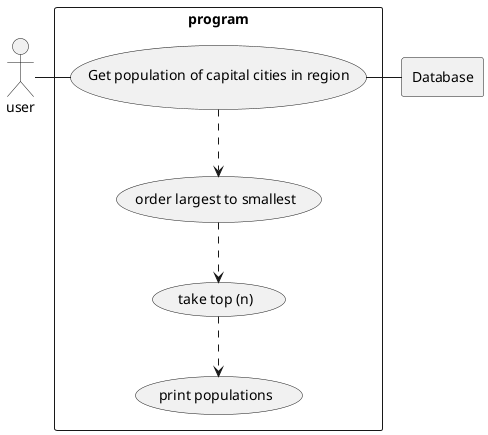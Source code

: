 @startuml

actor user as "user"

rectangle Database

rectangle "program" {
    usecase UC4 as "Get population of capital cities in region"
    usecase UCa as "order largest to smallest"
    usecase UCb as "take top (n)"
    usecase UCc as "print populations"

    user - UC4
    UC4 ..> UCa
    UCa ..> UCb
    UCb ..> UCc
    UC4 - Database
}

@enduml